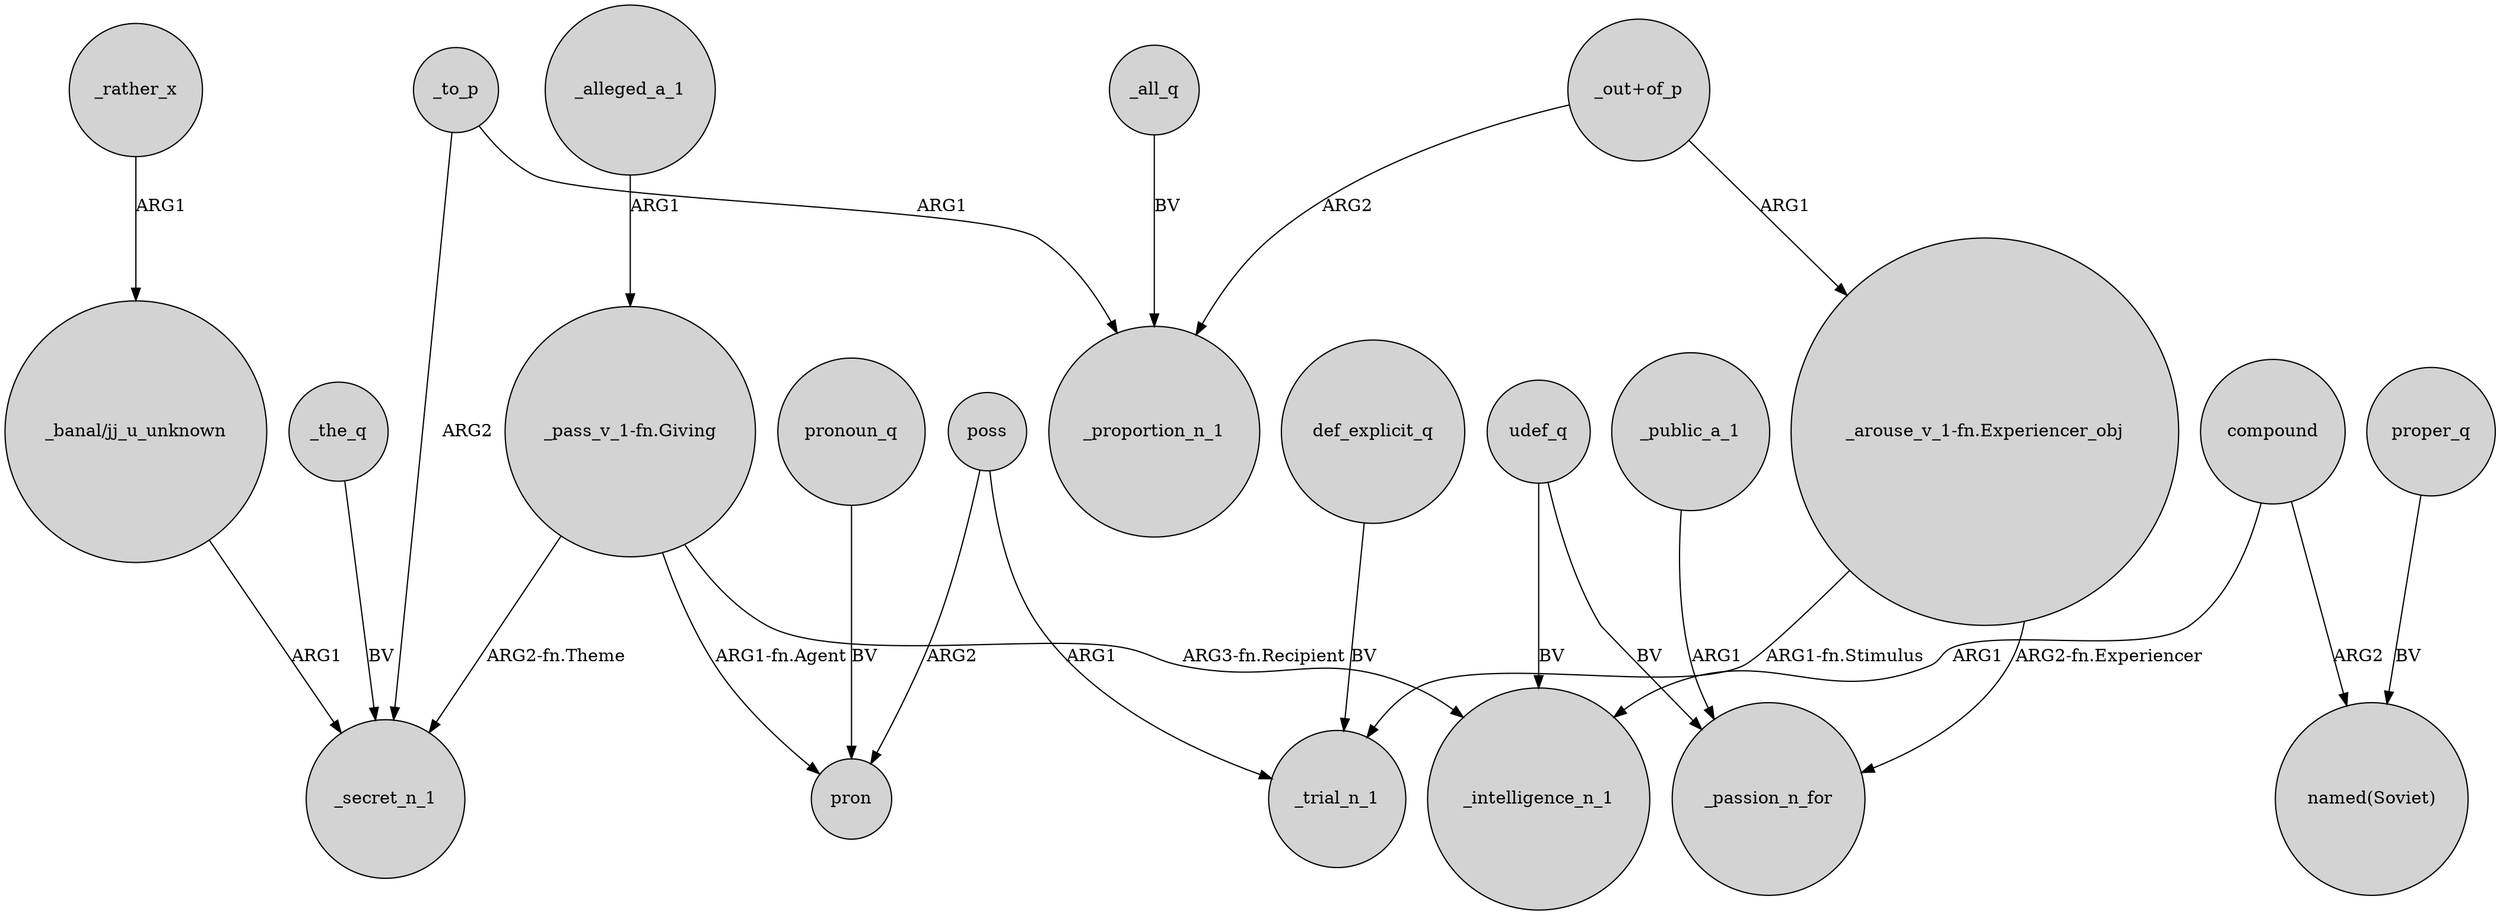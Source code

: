 digraph {
	node [shape=circle style=filled]
	_the_q -> _secret_n_1 [label=BV]
	"_banal/jj_u_unknown" -> _secret_n_1 [label=ARG1]
	poss -> pron [label=ARG2]
	"_out+of_p" -> "_arouse_v_1-fn.Experiencer_obj" [label=ARG1]
	compound -> _intelligence_n_1 [label=ARG1]
	"_pass_v_1-fn.Giving" -> _secret_n_1 [label="ARG2-fn.Theme"]
	_public_a_1 -> _passion_n_for [label=ARG1]
	"_arouse_v_1-fn.Experiencer_obj" -> _trial_n_1 [label="ARG1-fn.Stimulus"]
	proper_q -> "named(Soviet)" [label=BV]
	udef_q -> _passion_n_for [label=BV]
	pronoun_q -> pron [label=BV]
	"_arouse_v_1-fn.Experiencer_obj" -> _passion_n_for [label="ARG2-fn.Experiencer"]
	"_pass_v_1-fn.Giving" -> pron [label="ARG1-fn.Agent"]
	udef_q -> _intelligence_n_1 [label=BV]
	compound -> "named(Soviet)" [label=ARG2]
	_alleged_a_1 -> "_pass_v_1-fn.Giving" [label=ARG1]
	def_explicit_q -> _trial_n_1 [label=BV]
	_to_p -> _proportion_n_1 [label=ARG1]
	_to_p -> _secret_n_1 [label=ARG2]
	"_out+of_p" -> _proportion_n_1 [label=ARG2]
	"_pass_v_1-fn.Giving" -> _intelligence_n_1 [label="ARG3-fn.Recipient"]
	_rather_x -> "_banal/jj_u_unknown" [label=ARG1]
	_all_q -> _proportion_n_1 [label=BV]
	poss -> _trial_n_1 [label=ARG1]
}
